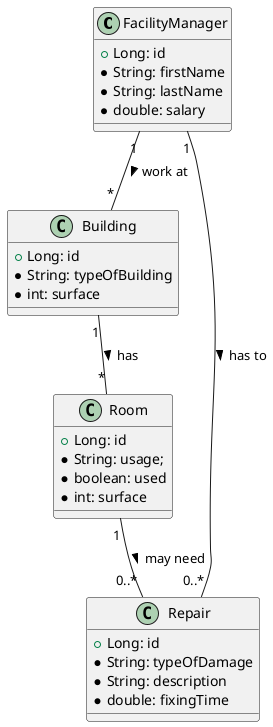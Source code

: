 @startuml

class FacilityManager {
    + Long: id
    * String: firstName
    * String: lastName
    * double: salary
}

class Building {
    + Long: id
    * String: typeOfBuilding
    * int: surface
}

class Room {
    + Long: id
    * String: usage;
    * boolean: used
    * int: surface
}

class Repair {
    + Long: id
    * String: typeOfDamage
    * String: description
    * double: fixingTime
}

FacilityManager "1" -- "*" Building : work at >
Building "1" -- "*" Room : has >
Room "1" -- "0..*" Repair : may need >
FacilityManager "1" -- "0..*" Repair : has to >

@enduml